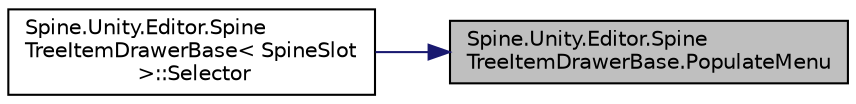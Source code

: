 digraph "Spine.Unity.Editor.SpineTreeItemDrawerBase.PopulateMenu"
{
 // LATEX_PDF_SIZE
  edge [fontname="Helvetica",fontsize="10",labelfontname="Helvetica",labelfontsize="10"];
  node [fontname="Helvetica",fontsize="10",shape=record];
  rankdir="RL";
  Node1 [label="Spine.Unity.Editor.Spine\lTreeItemDrawerBase.PopulateMenu",height=0.2,width=0.4,color="black", fillcolor="grey75", style="filled", fontcolor="black",tooltip=" "];
  Node1 -> Node2 [dir="back",color="midnightblue",fontsize="10",style="solid",fontname="Helvetica"];
  Node2 [label="Spine.Unity.Editor.Spine\lTreeItemDrawerBase\< SpineSlot\l \>::Selector",height=0.2,width=0.4,color="black", fillcolor="white", style="filled",URL="$class_spine_1_1_unity_1_1_editor_1_1_spine_tree_item_drawer_base.html#a0ad4125f759c73c13d72161f01e9ea93",tooltip=" "];
}
